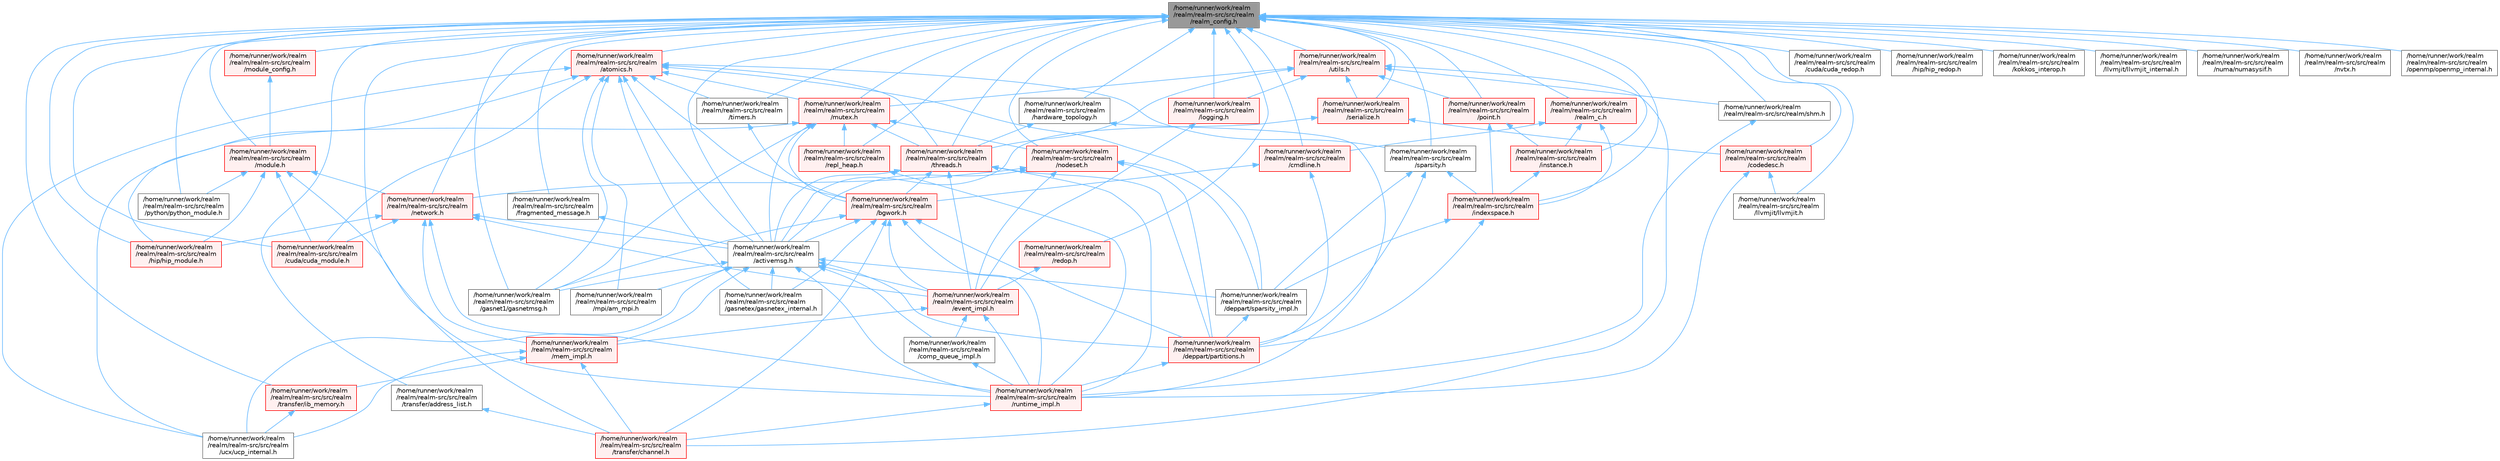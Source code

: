 digraph "/home/runner/work/realm/realm/realm-src/src/realm/realm_config.h"
{
 // LATEX_PDF_SIZE
  bgcolor="transparent";
  edge [fontname=Helvetica,fontsize=10,labelfontname=Helvetica,labelfontsize=10];
  node [fontname=Helvetica,fontsize=10,shape=box,height=0.2,width=0.4];
  Node1 [id="Node000001",label="/home/runner/work/realm\l/realm/realm-src/src/realm\l/realm_config.h",height=0.2,width=0.4,color="gray40", fillcolor="grey60", style="filled", fontcolor="black",tooltip=" "];
  Node1 -> Node2 [id="edge1_Node000001_Node000002",dir="back",color="steelblue1",style="solid",tooltip=" "];
  Node2 [id="Node000002",label="/home/runner/work/realm\l/realm/realm-src/src/realm\l/activemsg.h",height=0.2,width=0.4,color="grey40", fillcolor="white", style="filled",URL="$activemsg_8h.html",tooltip=" "];
  Node2 -> Node3 [id="edge2_Node000002_Node000003",dir="back",color="steelblue1",style="solid",tooltip=" "];
  Node3 [id="Node000003",label="/home/runner/work/realm\l/realm/realm-src/src/realm\l/comp_queue_impl.h",height=0.2,width=0.4,color="grey40", fillcolor="white", style="filled",URL="$comp__queue__impl_8h.html",tooltip=" "];
  Node3 -> Node4 [id="edge3_Node000003_Node000004",dir="back",color="steelblue1",style="solid",tooltip=" "];
  Node4 [id="Node000004",label="/home/runner/work/realm\l/realm/realm-src/src/realm\l/runtime_impl.h",height=0.2,width=0.4,color="red", fillcolor="#FFF0F0", style="filled",URL="$runtime__impl_8h.html",tooltip=" "];
  Node4 -> Node11 [id="edge4_Node000004_Node000011",dir="back",color="steelblue1",style="solid",tooltip=" "];
  Node11 [id="Node000011",label="/home/runner/work/realm\l/realm/realm-src/src/realm\l/transfer/channel.h",height=0.2,width=0.4,color="red", fillcolor="#FFF0F0", style="filled",URL="$channel_8h.html",tooltip=" "];
  Node2 -> Node18 [id="edge5_Node000002_Node000018",dir="back",color="steelblue1",style="solid",tooltip=" "];
  Node18 [id="Node000018",label="/home/runner/work/realm\l/realm/realm-src/src/realm\l/deppart/partitions.h",height=0.2,width=0.4,color="red", fillcolor="#FFF0F0", style="filled",URL="$partitions_8h.html",tooltip=" "];
  Node18 -> Node4 [id="edge6_Node000018_Node000004",dir="back",color="steelblue1",style="solid",tooltip=" "];
  Node2 -> Node23 [id="edge7_Node000002_Node000023",dir="back",color="steelblue1",style="solid",tooltip=" "];
  Node23 [id="Node000023",label="/home/runner/work/realm\l/realm/realm-src/src/realm\l/deppart/sparsity_impl.h",height=0.2,width=0.4,color="grey40", fillcolor="white", style="filled",URL="$sparsity__impl_8h.html",tooltip=" "];
  Node23 -> Node18 [id="edge8_Node000023_Node000018",dir="back",color="steelblue1",style="solid",tooltip=" "];
  Node2 -> Node24 [id="edge9_Node000002_Node000024",dir="back",color="steelblue1",style="solid",tooltip=" "];
  Node24 [id="Node000024",label="/home/runner/work/realm\l/realm/realm-src/src/realm\l/event_impl.h",height=0.2,width=0.4,color="red", fillcolor="#FFF0F0", style="filled",URL="$event__impl_8h.html",tooltip=" "];
  Node24 -> Node3 [id="edge10_Node000024_Node000003",dir="back",color="steelblue1",style="solid",tooltip=" "];
  Node24 -> Node27 [id="edge11_Node000024_Node000027",dir="back",color="steelblue1",style="solid",tooltip=" "];
  Node27 [id="Node000027",label="/home/runner/work/realm\l/realm/realm-src/src/realm\l/mem_impl.h",height=0.2,width=0.4,color="red", fillcolor="#FFF0F0", style="filled",URL="$mem__impl_8h.html",tooltip=" "];
  Node27 -> Node11 [id="edge12_Node000027_Node000011",dir="back",color="steelblue1",style="solid",tooltip=" "];
  Node27 -> Node28 [id="edge13_Node000027_Node000028",dir="back",color="steelblue1",style="solid",tooltip=" "];
  Node28 [id="Node000028",label="/home/runner/work/realm\l/realm/realm-src/src/realm\l/transfer/ib_memory.h",height=0.2,width=0.4,color="red", fillcolor="#FFF0F0", style="filled",URL="$ib__memory_8h.html",tooltip=" "];
  Node28 -> Node29 [id="edge14_Node000028_Node000029",dir="back",color="steelblue1",style="solid",tooltip=" "];
  Node29 [id="Node000029",label="/home/runner/work/realm\l/realm/realm-src/src/realm\l/ucx/ucp_internal.h",height=0.2,width=0.4,color="grey40", fillcolor="white", style="filled",URL="$ucp__internal_8h.html",tooltip=" "];
  Node27 -> Node29 [id="edge15_Node000027_Node000029",dir="back",color="steelblue1",style="solid",tooltip=" "];
  Node24 -> Node4 [id="edge16_Node000024_Node000004",dir="back",color="steelblue1",style="solid",tooltip=" "];
  Node2 -> Node34 [id="edge17_Node000002_Node000034",dir="back",color="steelblue1",style="solid",tooltip=" "];
  Node34 [id="Node000034",label="/home/runner/work/realm\l/realm/realm-src/src/realm\l/gasnet1/gasnetmsg.h",height=0.2,width=0.4,color="grey40", fillcolor="white", style="filled",URL="$gasnetmsg_8h.html",tooltip=" "];
  Node2 -> Node35 [id="edge18_Node000002_Node000035",dir="back",color="steelblue1",style="solid",tooltip=" "];
  Node35 [id="Node000035",label="/home/runner/work/realm\l/realm/realm-src/src/realm\l/gasnetex/gasnetex_internal.h",height=0.2,width=0.4,color="grey40", fillcolor="white", style="filled",URL="$gasnetex__internal_8h.html",tooltip=" "];
  Node2 -> Node27 [id="edge19_Node000002_Node000027",dir="back",color="steelblue1",style="solid",tooltip=" "];
  Node2 -> Node36 [id="edge20_Node000002_Node000036",dir="back",color="steelblue1",style="solid",tooltip=" "];
  Node36 [id="Node000036",label="/home/runner/work/realm\l/realm/realm-src/src/realm\l/mpi/am_mpi.h",height=0.2,width=0.4,color="grey40", fillcolor="white", style="filled",URL="$am__mpi_8h.html",tooltip=" "];
  Node2 -> Node4 [id="edge21_Node000002_Node000004",dir="back",color="steelblue1",style="solid",tooltip=" "];
  Node2 -> Node29 [id="edge22_Node000002_Node000029",dir="back",color="steelblue1",style="solid",tooltip=" "];
  Node1 -> Node37 [id="edge23_Node000001_Node000037",dir="back",color="steelblue1",style="solid",tooltip=" "];
  Node37 [id="Node000037",label="/home/runner/work/realm\l/realm/realm-src/src/realm\l/atomics.h",height=0.2,width=0.4,color="red", fillcolor="#FFF0F0", style="filled",URL="$atomics_8h.html",tooltip=" "];
  Node37 -> Node2 [id="edge24_Node000037_Node000002",dir="back",color="steelblue1",style="solid",tooltip=" "];
  Node37 -> Node38 [id="edge25_Node000037_Node000038",dir="back",color="steelblue1",style="solid",tooltip=" "];
  Node38 [id="Node000038",label="/home/runner/work/realm\l/realm/realm-src/src/realm\l/bgwork.h",height=0.2,width=0.4,color="red", fillcolor="#FFF0F0", style="filled",URL="$bgwork_8h.html",tooltip=" "];
  Node38 -> Node2 [id="edge26_Node000038_Node000002",dir="back",color="steelblue1",style="solid",tooltip=" "];
  Node38 -> Node18 [id="edge27_Node000038_Node000018",dir="back",color="steelblue1",style="solid",tooltip=" "];
  Node38 -> Node24 [id="edge28_Node000038_Node000024",dir="back",color="steelblue1",style="solid",tooltip=" "];
  Node38 -> Node34 [id="edge29_Node000038_Node000034",dir="back",color="steelblue1",style="solid",tooltip=" "];
  Node38 -> Node35 [id="edge30_Node000038_Node000035",dir="back",color="steelblue1",style="solid",tooltip=" "];
  Node38 -> Node4 [id="edge31_Node000038_Node000004",dir="back",color="steelblue1",style="solid",tooltip=" "];
  Node38 -> Node11 [id="edge32_Node000038_Node000011",dir="back",color="steelblue1",style="solid",tooltip=" "];
  Node37 -> Node40 [id="edge33_Node000037_Node000040",dir="back",color="steelblue1",style="solid",tooltip=" "];
  Node40 [id="Node000040",label="/home/runner/work/realm\l/realm/realm-src/src/realm\l/cuda/cuda_module.h",height=0.2,width=0.4,color="red", fillcolor="#FFF0F0", style="filled",URL="$cuda__module_8h.html",tooltip=" "];
  Node37 -> Node23 [id="edge34_Node000037_Node000023",dir="back",color="steelblue1",style="solid",tooltip=" "];
  Node37 -> Node34 [id="edge35_Node000037_Node000034",dir="back",color="steelblue1",style="solid",tooltip=" "];
  Node37 -> Node35 [id="edge36_Node000037_Node000035",dir="back",color="steelblue1",style="solid",tooltip=" "];
  Node37 -> Node42 [id="edge37_Node000037_Node000042",dir="back",color="steelblue1",style="solid",tooltip=" "];
  Node42 [id="Node000042",label="/home/runner/work/realm\l/realm/realm-src/src/realm\l/hip/hip_module.h",height=0.2,width=0.4,color="red", fillcolor="#FFF0F0", style="filled",URL="$hip__module_8h.html",tooltip=" "];
  Node37 -> Node36 [id="edge38_Node000037_Node000036",dir="back",color="steelblue1",style="solid",tooltip=" "];
  Node37 -> Node46 [id="edge39_Node000037_Node000046",dir="back",color="steelblue1",style="solid",tooltip=" "];
  Node46 [id="Node000046",label="/home/runner/work/realm\l/realm/realm-src/src/realm\l/mutex.h",height=0.2,width=0.4,color="red", fillcolor="#FFF0F0", style="filled",URL="$mutex_8h.html",tooltip=" "];
  Node46 -> Node2 [id="edge40_Node000046_Node000002",dir="back",color="steelblue1",style="solid",tooltip=" "];
  Node46 -> Node38 [id="edge41_Node000046_Node000038",dir="back",color="steelblue1",style="solid",tooltip=" "];
  Node46 -> Node34 [id="edge42_Node000046_Node000034",dir="back",color="steelblue1",style="solid",tooltip=" "];
  Node46 -> Node49 [id="edge43_Node000046_Node000049",dir="back",color="steelblue1",style="solid",tooltip=" "];
  Node49 [id="Node000049",label="/home/runner/work/realm\l/realm/realm-src/src/realm\l/nodeset.h",height=0.2,width=0.4,color="red", fillcolor="#FFF0F0", style="filled",URL="$nodeset_8h.html",tooltip=" "];
  Node49 -> Node2 [id="edge44_Node000049_Node000002",dir="back",color="steelblue1",style="solid",tooltip=" "];
  Node49 -> Node18 [id="edge45_Node000049_Node000018",dir="back",color="steelblue1",style="solid",tooltip=" "];
  Node49 -> Node23 [id="edge46_Node000049_Node000023",dir="back",color="steelblue1",style="solid",tooltip=" "];
  Node49 -> Node24 [id="edge47_Node000049_Node000024",dir="back",color="steelblue1",style="solid",tooltip=" "];
  Node49 -> Node50 [id="edge48_Node000049_Node000050",dir="back",color="steelblue1",style="solid",tooltip=" "];
  Node50 [id="Node000050",label="/home/runner/work/realm\l/realm/realm-src/src/realm\l/network.h",height=0.2,width=0.4,color="red", fillcolor="#FFF0F0", style="filled",URL="$network_8h.html",tooltip=" "];
  Node50 -> Node2 [id="edge49_Node000050_Node000002",dir="back",color="steelblue1",style="solid",tooltip=" "];
  Node50 -> Node40 [id="edge50_Node000050_Node000040",dir="back",color="steelblue1",style="solid",tooltip=" "];
  Node50 -> Node24 [id="edge51_Node000050_Node000024",dir="back",color="steelblue1",style="solid",tooltip=" "];
  Node50 -> Node42 [id="edge52_Node000050_Node000042",dir="back",color="steelblue1",style="solid",tooltip=" "];
  Node50 -> Node27 [id="edge53_Node000050_Node000027",dir="back",color="steelblue1",style="solid",tooltip=" "];
  Node50 -> Node4 [id="edge54_Node000050_Node000004",dir="back",color="steelblue1",style="solid",tooltip=" "];
  Node46 -> Node55 [id="edge55_Node000046_Node000055",dir="back",color="steelblue1",style="solid",tooltip=" "];
  Node55 [id="Node000055",label="/home/runner/work/realm\l/realm/realm-src/src/realm\l/repl_heap.h",height=0.2,width=0.4,color="red", fillcolor="#FFF0F0", style="filled",URL="$repl__heap_8h.html",tooltip=" "];
  Node55 -> Node4 [id="edge56_Node000055_Node000004",dir="back",color="steelblue1",style="solid",tooltip=" "];
  Node46 -> Node56 [id="edge57_Node000046_Node000056",dir="back",color="steelblue1",style="solid",tooltip=" "];
  Node56 [id="Node000056",label="/home/runner/work/realm\l/realm/realm-src/src/realm\l/threads.h",height=0.2,width=0.4,color="red", fillcolor="#FFF0F0", style="filled",URL="$threads_8h.html",tooltip=" "];
  Node56 -> Node2 [id="edge58_Node000056_Node000002",dir="back",color="steelblue1",style="solid",tooltip=" "];
  Node56 -> Node38 [id="edge59_Node000056_Node000038",dir="back",color="steelblue1",style="solid",tooltip=" "];
  Node56 -> Node18 [id="edge60_Node000056_Node000018",dir="back",color="steelblue1",style="solid",tooltip=" "];
  Node56 -> Node24 [id="edge61_Node000056_Node000024",dir="back",color="steelblue1",style="solid",tooltip=" "];
  Node56 -> Node4 [id="edge62_Node000056_Node000004",dir="back",color="steelblue1",style="solid",tooltip=" "];
  Node46 -> Node29 [id="edge63_Node000046_Node000029",dir="back",color="steelblue1",style="solid",tooltip=" "];
  Node37 -> Node64 [id="edge64_Node000037_Node000064",dir="back",color="steelblue1",style="solid",tooltip=" "];
  Node64 [id="Node000064",label="/home/runner/work/realm\l/realm/realm-src/src/realm\l/sparsity.h",height=0.2,width=0.4,color="grey40", fillcolor="white", style="filled",URL="$sparsity_8h.html",tooltip=" "];
  Node64 -> Node18 [id="edge65_Node000064_Node000018",dir="back",color="steelblue1",style="solid",tooltip=" "];
  Node64 -> Node23 [id="edge66_Node000064_Node000023",dir="back",color="steelblue1",style="solid",tooltip=" "];
  Node64 -> Node65 [id="edge67_Node000064_Node000065",dir="back",color="steelblue1",style="solid",tooltip=" "];
  Node65 [id="Node000065",label="/home/runner/work/realm\l/realm/realm-src/src/realm\l/indexspace.h",height=0.2,width=0.4,color="red", fillcolor="#FFF0F0", style="filled",URL="$indexspace_8h.html",tooltip=" "];
  Node65 -> Node18 [id="edge68_Node000065_Node000018",dir="back",color="steelblue1",style="solid",tooltip=" "];
  Node65 -> Node23 [id="edge69_Node000065_Node000023",dir="back",color="steelblue1",style="solid",tooltip=" "];
  Node37 -> Node56 [id="edge70_Node000037_Node000056",dir="back",color="steelblue1",style="solid",tooltip=" "];
  Node37 -> Node73 [id="edge71_Node000037_Node000073",dir="back",color="steelblue1",style="solid",tooltip=" "];
  Node73 [id="Node000073",label="/home/runner/work/realm\l/realm/realm-src/src/realm\l/timers.h",height=0.2,width=0.4,color="grey40", fillcolor="white", style="filled",URL="$timers_8h.html",tooltip=" "];
  Node73 -> Node38 [id="edge72_Node000073_Node000038",dir="back",color="steelblue1",style="solid",tooltip=" "];
  Node37 -> Node29 [id="edge73_Node000037_Node000029",dir="back",color="steelblue1",style="solid",tooltip=" "];
  Node1 -> Node74 [id="edge74_Node000001_Node000074",dir="back",color="steelblue1",style="solid",tooltip=" "];
  Node74 [id="Node000074",label="/home/runner/work/realm\l/realm/realm-src/src/realm\l/cmdline.h",height=0.2,width=0.4,color="red", fillcolor="#FFF0F0", style="filled",URL="$cmdline_8h.html",tooltip=" "];
  Node74 -> Node38 [id="edge75_Node000074_Node000038",dir="back",color="steelblue1",style="solid",tooltip=" "];
  Node74 -> Node18 [id="edge76_Node000074_Node000018",dir="back",color="steelblue1",style="solid",tooltip=" "];
  Node1 -> Node76 [id="edge77_Node000001_Node000076",dir="back",color="steelblue1",style="solid",tooltip=" "];
  Node76 [id="Node000076",label="/home/runner/work/realm\l/realm/realm-src/src/realm\l/codedesc.h",height=0.2,width=0.4,color="red", fillcolor="#FFF0F0", style="filled",URL="$codedesc_8h.html",tooltip=" "];
  Node76 -> Node77 [id="edge78_Node000076_Node000077",dir="back",color="steelblue1",style="solid",tooltip=" "];
  Node77 [id="Node000077",label="/home/runner/work/realm\l/realm/realm-src/src/realm\l/llvmjit/llvmjit.h",height=0.2,width=0.4,color="grey40", fillcolor="white", style="filled",URL="$llvmjit_8h.html",tooltip=" "];
  Node76 -> Node4 [id="edge79_Node000076_Node000004",dir="back",color="steelblue1",style="solid",tooltip=" "];
  Node1 -> Node40 [id="edge80_Node000001_Node000040",dir="back",color="steelblue1",style="solid",tooltip=" "];
  Node1 -> Node79 [id="edge81_Node000001_Node000079",dir="back",color="steelblue1",style="solid",tooltip=" "];
  Node79 [id="Node000079",label="/home/runner/work/realm\l/realm/realm-src/src/realm\l/cuda/cuda_redop.h",height=0.2,width=0.4,color="grey40", fillcolor="white", style="filled",URL="$cuda__redop_8h.html",tooltip=" "];
  Node1 -> Node80 [id="edge82_Node000001_Node000080",dir="back",color="steelblue1",style="solid",tooltip=" "];
  Node80 [id="Node000080",label="/home/runner/work/realm\l/realm/realm-src/src/realm\l/fragmented_message.h",height=0.2,width=0.4,color="grey40", fillcolor="white", style="filled",URL="$fragmented__message_8h.html",tooltip="Helper utility for reconstructing large ActiveMessages that were split into multiple network packets."];
  Node80 -> Node2 [id="edge83_Node000080_Node000002",dir="back",color="steelblue1",style="solid",tooltip=" "];
  Node1 -> Node34 [id="edge84_Node000001_Node000034",dir="back",color="steelblue1",style="solid",tooltip=" "];
  Node1 -> Node81 [id="edge85_Node000001_Node000081",dir="back",color="steelblue1",style="solid",tooltip=" "];
  Node81 [id="Node000081",label="/home/runner/work/realm\l/realm/realm-src/src/realm\l/hardware_topology.h",height=0.2,width=0.4,color="grey40", fillcolor="white", style="filled",URL="$hardware__topology_8h.html",tooltip=" "];
  Node81 -> Node4 [id="edge86_Node000081_Node000004",dir="back",color="steelblue1",style="solid",tooltip=" "];
  Node81 -> Node56 [id="edge87_Node000081_Node000056",dir="back",color="steelblue1",style="solid",tooltip=" "];
  Node1 -> Node42 [id="edge88_Node000001_Node000042",dir="back",color="steelblue1",style="solid",tooltip=" "];
  Node1 -> Node82 [id="edge89_Node000001_Node000082",dir="back",color="steelblue1",style="solid",tooltip=" "];
  Node82 [id="Node000082",label="/home/runner/work/realm\l/realm/realm-src/src/realm\l/hip/hip_redop.h",height=0.2,width=0.4,color="grey40", fillcolor="white", style="filled",URL="$hip__redop_8h.html",tooltip=" "];
  Node1 -> Node65 [id="edge90_Node000001_Node000065",dir="back",color="steelblue1",style="solid",tooltip=" "];
  Node1 -> Node83 [id="edge91_Node000001_Node000083",dir="back",color="steelblue1",style="solid",tooltip=" "];
  Node83 [id="Node000083",label="/home/runner/work/realm\l/realm/realm-src/src/realm\l/instance.h",height=0.2,width=0.4,color="red", fillcolor="#FFF0F0", style="filled",URL="$instance_8h.html",tooltip=" "];
  Node83 -> Node65 [id="edge92_Node000083_Node000065",dir="back",color="steelblue1",style="solid",tooltip=" "];
  Node1 -> Node8 [id="edge93_Node000001_Node000008",dir="back",color="steelblue1",style="solid",tooltip=" "];
  Node8 [id="Node000008",label="/home/runner/work/realm\l/realm/realm-src/src/realm\l/kokkos_interop.h",height=0.2,width=0.4,color="grey40", fillcolor="white", style="filled",URL="$kokkos__interop_8h.html",tooltip=" "];
  Node1 -> Node77 [id="edge94_Node000001_Node000077",dir="back",color="steelblue1",style="solid",tooltip=" "];
  Node1 -> Node85 [id="edge95_Node000001_Node000085",dir="back",color="steelblue1",style="solid",tooltip=" "];
  Node85 [id="Node000085",label="/home/runner/work/realm\l/realm/realm-src/src/realm\l/llvmjit/llvmjit_internal.h",height=0.2,width=0.4,color="grey40", fillcolor="white", style="filled",URL="$llvmjit__internal_8h.html",tooltip=" "];
  Node1 -> Node86 [id="edge96_Node000001_Node000086",dir="back",color="steelblue1",style="solid",tooltip=" "];
  Node86 [id="Node000086",label="/home/runner/work/realm\l/realm/realm-src/src/realm\l/logging.h",height=0.2,width=0.4,color="red", fillcolor="#FFF0F0", style="filled",URL="$logging_8h.html",tooltip=" "];
  Node86 -> Node24 [id="edge97_Node000086_Node000024",dir="back",color="steelblue1",style="solid",tooltip=" "];
  Node1 -> Node87 [id="edge98_Node000001_Node000087",dir="back",color="steelblue1",style="solid",tooltip=" "];
  Node87 [id="Node000087",label="/home/runner/work/realm\l/realm/realm-src/src/realm\l/module.h",height=0.2,width=0.4,color="red", fillcolor="#FFF0F0", style="filled",URL="$module_8h.html",tooltip=" "];
  Node87 -> Node40 [id="edge99_Node000087_Node000040",dir="back",color="steelblue1",style="solid",tooltip=" "];
  Node87 -> Node42 [id="edge100_Node000087_Node000042",dir="back",color="steelblue1",style="solid",tooltip=" "];
  Node87 -> Node50 [id="edge101_Node000087_Node000050",dir="back",color="steelblue1",style="solid",tooltip=" "];
  Node87 -> Node93 [id="edge102_Node000087_Node000093",dir="back",color="steelblue1",style="solid",tooltip=" "];
  Node93 [id="Node000093",label="/home/runner/work/realm\l/realm/realm-src/src/realm\l/python/python_module.h",height=0.2,width=0.4,color="grey40", fillcolor="white", style="filled",URL="$python__module_8h.html",tooltip=" "];
  Node87 -> Node4 [id="edge103_Node000087_Node000004",dir="back",color="steelblue1",style="solid",tooltip=" "];
  Node1 -> Node94 [id="edge104_Node000001_Node000094",dir="back",color="steelblue1",style="solid",tooltip=" "];
  Node94 [id="Node000094",label="/home/runner/work/realm\l/realm/realm-src/src/realm\l/module_config.h",height=0.2,width=0.4,color="red", fillcolor="#FFF0F0", style="filled",URL="$module__config_8h.html",tooltip=" "];
  Node94 -> Node87 [id="edge105_Node000094_Node000087",dir="back",color="steelblue1",style="solid",tooltip=" "];
  Node1 -> Node46 [id="edge106_Node000001_Node000046",dir="back",color="steelblue1",style="solid",tooltip=" "];
  Node1 -> Node50 [id="edge107_Node000001_Node000050",dir="back",color="steelblue1",style="solid",tooltip=" "];
  Node1 -> Node49 [id="edge108_Node000001_Node000049",dir="back",color="steelblue1",style="solid",tooltip=" "];
  Node1 -> Node96 [id="edge109_Node000001_Node000096",dir="back",color="steelblue1",style="solid",tooltip=" "];
  Node96 [id="Node000096",label="/home/runner/work/realm\l/realm/realm-src/src/realm\l/numa/numasysif.h",height=0.2,width=0.4,color="grey40", fillcolor="white", style="filled",URL="$numasysif_8h.html",tooltip=" "];
  Node1 -> Node97 [id="edge110_Node000001_Node000097",dir="back",color="steelblue1",style="solid",tooltip=" "];
  Node97 [id="Node000097",label="/home/runner/work/realm\l/realm/realm-src/src/realm\l/nvtx.h",height=0.2,width=0.4,color="grey40", fillcolor="white", style="filled",URL="$nvtx_8h.html",tooltip=" "];
  Node1 -> Node9 [id="edge111_Node000001_Node000009",dir="back",color="steelblue1",style="solid",tooltip=" "];
  Node9 [id="Node000009",label="/home/runner/work/realm\l/realm/realm-src/src/realm\l/openmp/openmp_internal.h",height=0.2,width=0.4,color="grey40", fillcolor="white", style="filled",URL="$openmp__internal_8h.html",tooltip=" "];
  Node1 -> Node98 [id="edge112_Node000001_Node000098",dir="back",color="steelblue1",style="solid",tooltip=" "];
  Node98 [id="Node000098",label="/home/runner/work/realm\l/realm/realm-src/src/realm\l/point.h",height=0.2,width=0.4,color="red", fillcolor="#FFF0F0", style="filled",URL="$point_8h.html",tooltip=" "];
  Node98 -> Node65 [id="edge113_Node000098_Node000065",dir="back",color="steelblue1",style="solid",tooltip=" "];
  Node98 -> Node83 [id="edge114_Node000098_Node000083",dir="back",color="steelblue1",style="solid",tooltip=" "];
  Node1 -> Node93 [id="edge115_Node000001_Node000093",dir="back",color="steelblue1",style="solid",tooltip=" "];
  Node1 -> Node101 [id="edge116_Node000001_Node000101",dir="back",color="steelblue1",style="solid",tooltip=" "];
  Node101 [id="Node000101",label="/home/runner/work/realm\l/realm/realm-src/src/realm\l/realm_c.h",height=0.2,width=0.4,color="red", fillcolor="#FFF0F0", style="filled",URL="$realm__c_8h.html",tooltip=" "];
  Node101 -> Node74 [id="edge117_Node000101_Node000074",dir="back",color="steelblue1",style="solid",tooltip=" "];
  Node101 -> Node65 [id="edge118_Node000101_Node000065",dir="back",color="steelblue1",style="solid",tooltip=" "];
  Node101 -> Node83 [id="edge119_Node000101_Node000083",dir="back",color="steelblue1",style="solid",tooltip=" "];
  Node1 -> Node111 [id="edge120_Node000001_Node000111",dir="back",color="steelblue1",style="solid",tooltip=" "];
  Node111 [id="Node000111",label="/home/runner/work/realm\l/realm/realm-src/src/realm\l/redop.h",height=0.2,width=0.4,color="red", fillcolor="#FFF0F0", style="filled",URL="$redop_8h.html",tooltip=" "];
  Node111 -> Node24 [id="edge121_Node000111_Node000024",dir="back",color="steelblue1",style="solid",tooltip=" "];
  Node1 -> Node55 [id="edge122_Node000001_Node000055",dir="back",color="steelblue1",style="solid",tooltip=" "];
  Node1 -> Node112 [id="edge123_Node000001_Node000112",dir="back",color="steelblue1",style="solid",tooltip=" "];
  Node112 [id="Node000112",label="/home/runner/work/realm\l/realm/realm-src/src/realm\l/serialize.h",height=0.2,width=0.4,color="red", fillcolor="#FFF0F0", style="filled",URL="$serialize_8h.html",tooltip=" "];
  Node112 -> Node2 [id="edge124_Node000112_Node000002",dir="back",color="steelblue1",style="solid",tooltip=" "];
  Node112 -> Node76 [id="edge125_Node000112_Node000076",dir="back",color="steelblue1",style="solid",tooltip=" "];
  Node1 -> Node114 [id="edge126_Node000001_Node000114",dir="back",color="steelblue1",style="solid",tooltip=" "];
  Node114 [id="Node000114",label="/home/runner/work/realm\l/realm/realm-src/src/realm/shm.h",height=0.2,width=0.4,color="grey40", fillcolor="white", style="filled",URL="$shm_8h.html",tooltip=" "];
  Node114 -> Node4 [id="edge127_Node000114_Node000004",dir="back",color="steelblue1",style="solid",tooltip=" "];
  Node1 -> Node64 [id="edge128_Node000001_Node000064",dir="back",color="steelblue1",style="solid",tooltip=" "];
  Node1 -> Node56 [id="edge129_Node000001_Node000056",dir="back",color="steelblue1",style="solid",tooltip=" "];
  Node1 -> Node73 [id="edge130_Node000001_Node000073",dir="back",color="steelblue1",style="solid",tooltip=" "];
  Node1 -> Node108 [id="edge131_Node000001_Node000108",dir="back",color="steelblue1",style="solid",tooltip=" "];
  Node108 [id="Node000108",label="/home/runner/work/realm\l/realm/realm-src/src/realm\l/transfer/address_list.h",height=0.2,width=0.4,color="grey40", fillcolor="white", style="filled",URL="$address__list_8h.html",tooltip=" "];
  Node108 -> Node11 [id="edge132_Node000108_Node000011",dir="back",color="steelblue1",style="solid",tooltip=" "];
  Node1 -> Node11 [id="edge133_Node000001_Node000011",dir="back",color="steelblue1",style="solid",tooltip=" "];
  Node1 -> Node28 [id="edge134_Node000001_Node000028",dir="back",color="steelblue1",style="solid",tooltip=" "];
  Node1 -> Node115 [id="edge135_Node000001_Node000115",dir="back",color="steelblue1",style="solid",tooltip=" "];
  Node115 [id="Node000115",label="/home/runner/work/realm\l/realm/realm-src/src/realm\l/utils.h",height=0.2,width=0.4,color="red", fillcolor="#FFF0F0", style="filled",URL="$utils_8h.html",tooltip=" "];
  Node115 -> Node86 [id="edge136_Node000115_Node000086",dir="back",color="steelblue1",style="solid",tooltip=" "];
  Node115 -> Node46 [id="edge137_Node000115_Node000046",dir="back",color="steelblue1",style="solid",tooltip=" "];
  Node115 -> Node98 [id="edge138_Node000115_Node000098",dir="back",color="steelblue1",style="solid",tooltip=" "];
  Node115 -> Node112 [id="edge139_Node000115_Node000112",dir="back",color="steelblue1",style="solid",tooltip=" "];
  Node115 -> Node114 [id="edge140_Node000115_Node000114",dir="back",color="steelblue1",style="solid",tooltip=" "];
  Node115 -> Node56 [id="edge141_Node000115_Node000056",dir="back",color="steelblue1",style="solid",tooltip=" "];
  Node115 -> Node11 [id="edge142_Node000115_Node000011",dir="back",color="steelblue1",style="solid",tooltip=" "];
}
